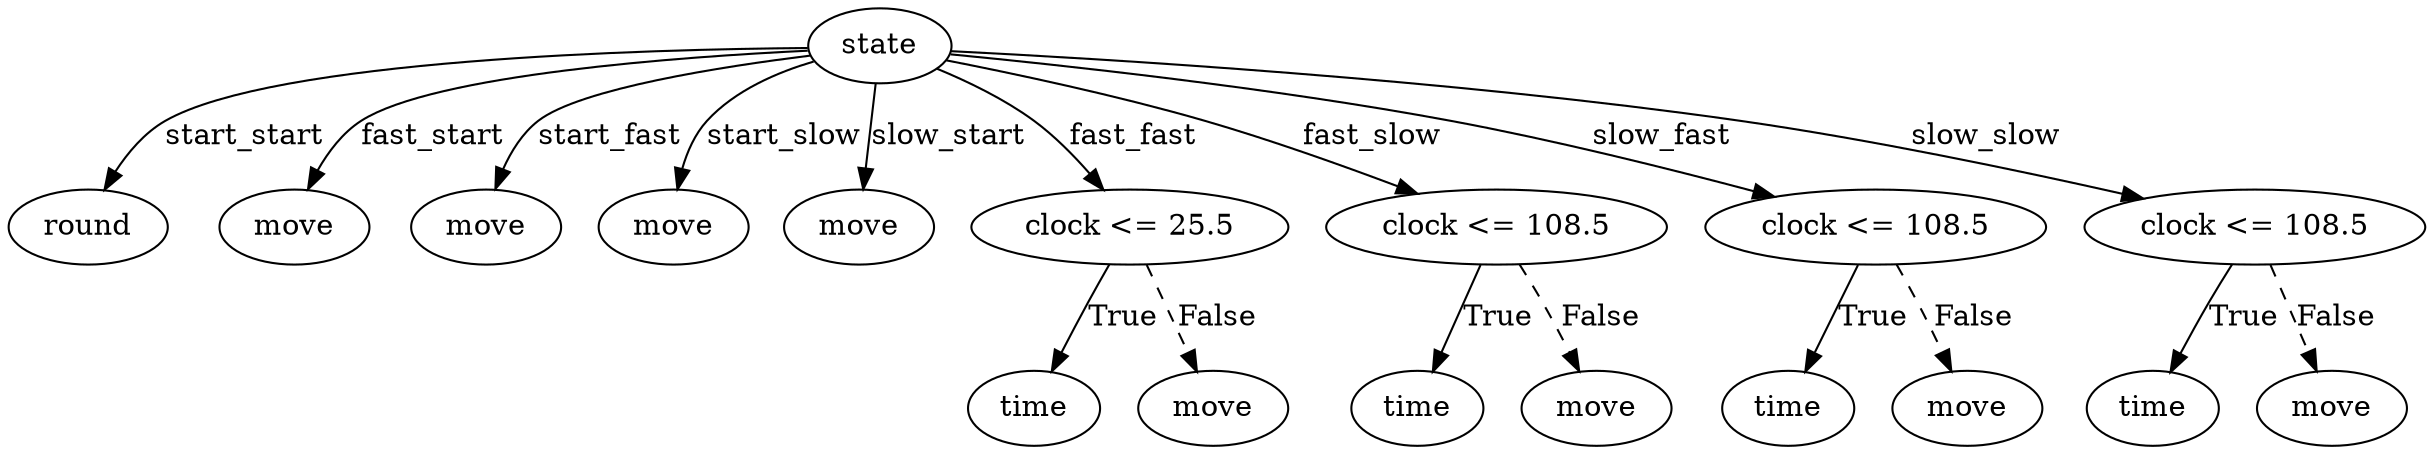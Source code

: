 digraph {
0 [label="state"];
1 [label="round"];
0 -> 1 [label="start_start"];
2 [label="move"];
0 -> 2 [label="fast_start"];
3 [label="move"];
0 -> 3 [label="start_fast"];
4 [label="move"];
0 -> 4 [label="start_slow"];
5 [label="move"];
0 -> 5 [label="slow_start"];
6 [label="clock <= 25.5"];
7 [label="time"];
6 -> 7 [label="True"];
8 [label="move"];
6 -> 8 [style="dashed", label="False"];
0 -> 6 [label="fast_fast"];
9 [label="clock <= 108.5"];
10 [label="time"];
9 -> 10 [label="True"];
11 [label="move"];
9 -> 11 [style="dashed", label="False"];
0 -> 9 [label="fast_slow"];
12 [label="clock <= 108.5"];
13 [label="time"];
12 -> 13 [label="True"];
14 [label="move"];
12 -> 14 [style="dashed", label="False"];
0 -> 12 [label="slow_fast"];
15 [label="clock <= 108.5"];
16 [label="time"];
15 -> 16 [label="True"];
17 [label="move"];
15 -> 17 [style="dashed", label="False"];
0 -> 15 [label="slow_slow"];

}